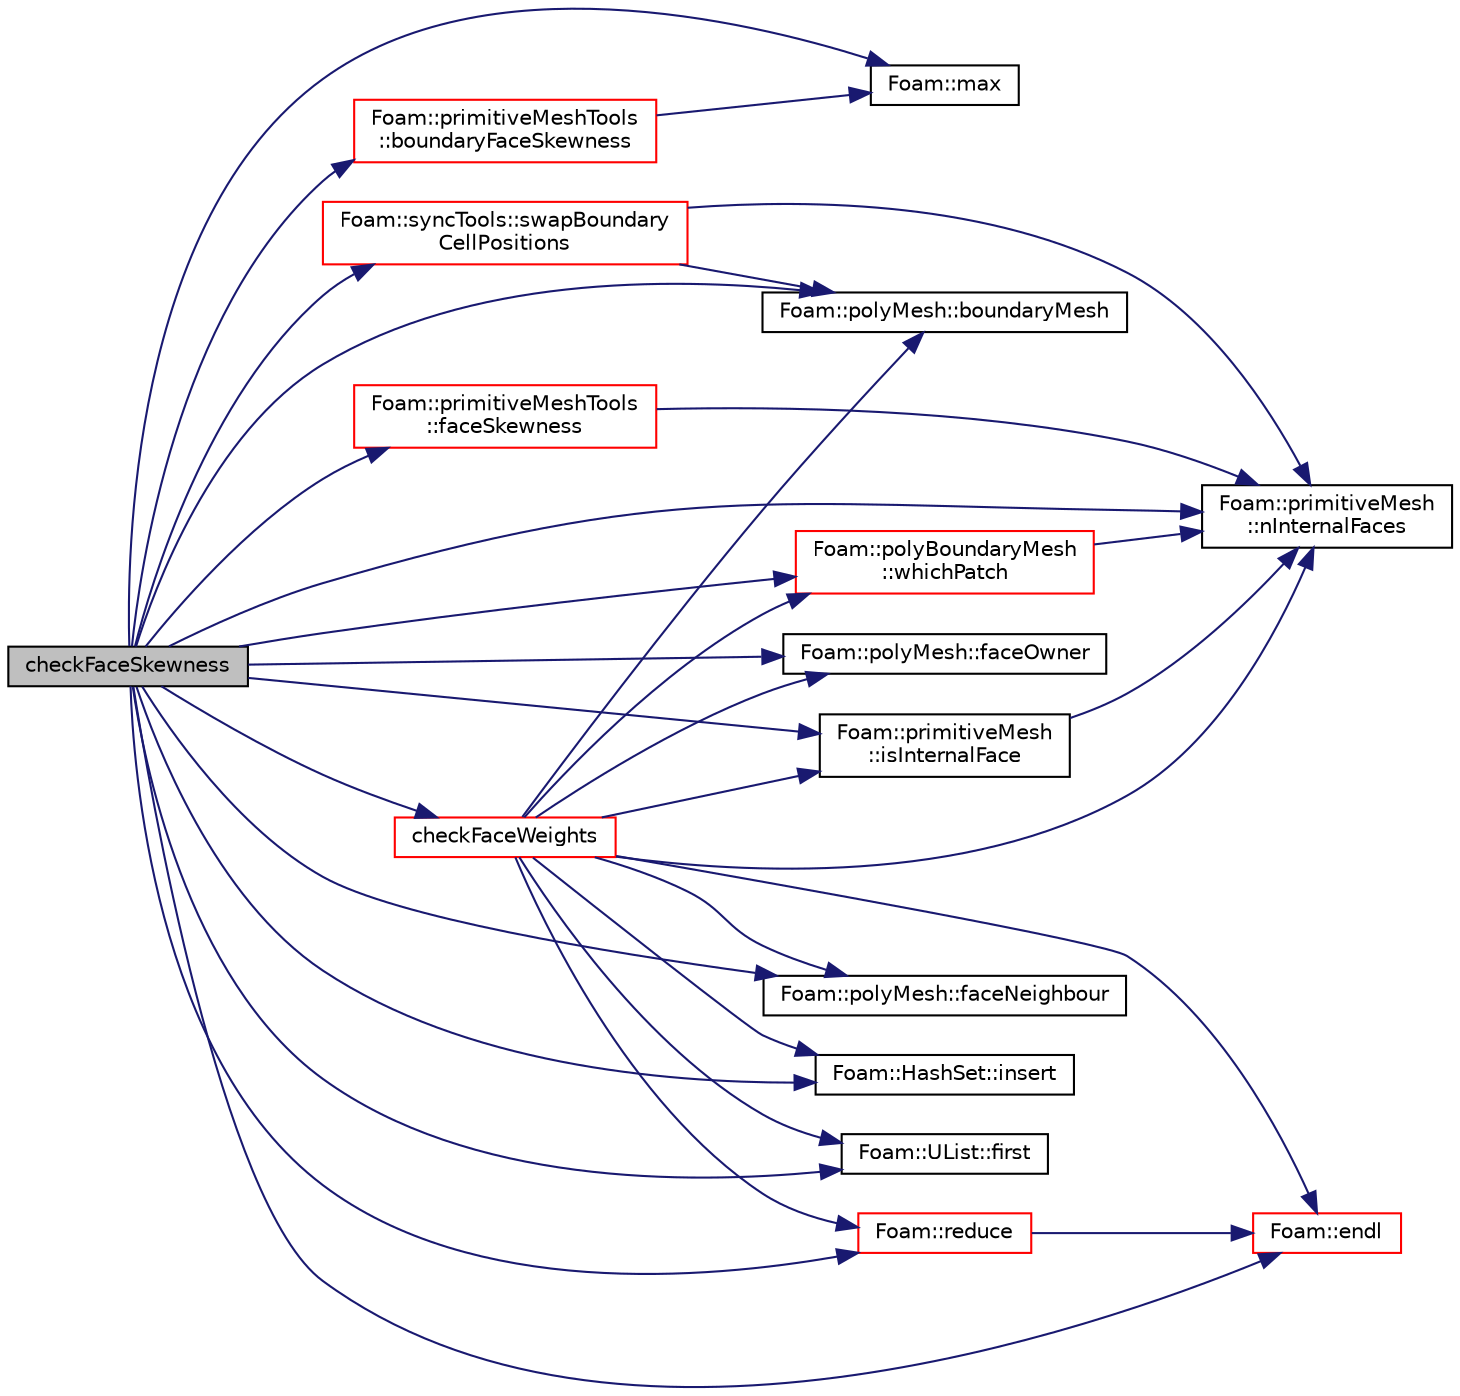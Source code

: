 digraph "checkFaceSkewness"
{
  bgcolor="transparent";
  edge [fontname="Helvetica",fontsize="10",labelfontname="Helvetica",labelfontsize="10"];
  node [fontname="Helvetica",fontsize="10",shape=record];
  rankdir="LR";
  Node2582 [label="checkFaceSkewness",height=0.2,width=0.4,color="black", fillcolor="grey75", style="filled", fontcolor="black"];
  Node2582 -> Node2583 [color="midnightblue",fontsize="10",style="solid",fontname="Helvetica"];
  Node2583 [label="Foam::primitiveMeshTools\l::boundaryFaceSkewness",height=0.2,width=0.4,color="red",URL="$a28689.html#a95f69f5b4d0db76a1aaddbe797fc4d91",tooltip="Skewness of single boundary face. "];
  Node2583 -> Node2588 [color="midnightblue",fontsize="10",style="solid",fontname="Helvetica"];
  Node2588 [label="Foam::max",height=0.2,width=0.4,color="black",URL="$a21851.html#ac993e906cf2774ae77e666bc24e81733"];
  Node2582 -> Node2633 [color="midnightblue",fontsize="10",style="solid",fontname="Helvetica"];
  Node2633 [label="Foam::polyMesh::boundaryMesh",height=0.2,width=0.4,color="black",URL="$a28565.html#a9f2b68c134340291eda6197f47f25484",tooltip="Return boundary mesh. "];
  Node2582 -> Node2634 [color="midnightblue",fontsize="10",style="solid",fontname="Helvetica"];
  Node2634 [label="checkFaceWeights",height=0.2,width=0.4,color="red",URL="$a22309.html#a6dbbfaac834107f888c95c13272d8d8a",tooltip="Interpolation weights (0.5 for regular mesh) "];
  Node2634 -> Node2635 [color="midnightblue",fontsize="10",style="solid",fontname="Helvetica"];
  Node2635 [label="Foam::polyMesh::faceOwner",height=0.2,width=0.4,color="black",URL="$a28565.html#a57752b49bfee23ca1944c3fb0493974f",tooltip="Return face owner. "];
  Node2634 -> Node2636 [color="midnightblue",fontsize="10",style="solid",fontname="Helvetica"];
  Node2636 [label="Foam::polyMesh::faceNeighbour",height=0.2,width=0.4,color="black",URL="$a28565.html#a9fb57b52c700ed61f09ada65412d13e3",tooltip="Return face neighbour. "];
  Node2634 -> Node2633 [color="midnightblue",fontsize="10",style="solid",fontname="Helvetica"];
  Node2634 -> Node2593 [color="midnightblue",fontsize="10",style="solid",fontname="Helvetica"];
  Node2593 [label="Foam::primitiveMesh\l::nInternalFaces",height=0.2,width=0.4,color="black",URL="$a28685.html#aa6c7965af1f30d16d9125deb981cbdb0"];
  Node2634 -> Node2603 [color="midnightblue",fontsize="10",style="solid",fontname="Helvetica"];
  Node2603 [label="Foam::primitiveMesh\l::isInternalFace",height=0.2,width=0.4,color="black",URL="$a28685.html#ae3e48ad9ec4c5132ec7d3d702ad17c9e",tooltip="Return true if given face label is internal to the mesh. "];
  Node2603 -> Node2593 [color="midnightblue",fontsize="10",style="solid",fontname="Helvetica"];
  Node2634 -> Node2647 [color="midnightblue",fontsize="10",style="solid",fontname="Helvetica"];
  Node2647 [label="Foam::endl",height=0.2,width=0.4,color="red",URL="$a21851.html#a2db8fe02a0d3909e9351bb4275b23ce4",tooltip="Add newline and flush stream. "];
  Node2634 -> Node2982 [color="midnightblue",fontsize="10",style="solid",fontname="Helvetica"];
  Node2982 [label="Foam::HashSet::insert",height=0.2,width=0.4,color="black",URL="$a26829.html#a49f0753d9652681fc3a81f59951a0ad7",tooltip="Insert a new entry. "];
  Node2634 -> Node2983 [color="midnightblue",fontsize="10",style="solid",fontname="Helvetica"];
  Node2983 [label="Foam::polyBoundaryMesh\l::whichPatch",height=0.2,width=0.4,color="red",URL="$a28557.html#aa2ff13fd90903c4f4cdfe81b48b2bb92",tooltip="Return patch index for a given face label. "];
  Node2983 -> Node2593 [color="midnightblue",fontsize="10",style="solid",fontname="Helvetica"];
  Node2634 -> Node2621 [color="midnightblue",fontsize="10",style="solid",fontname="Helvetica"];
  Node2621 [label="Foam::UList::first",height=0.2,width=0.4,color="black",URL="$a26837.html#a1c9828bc3de9502754d944c95a2ce0d9",tooltip="Return the first element of the list. "];
  Node2634 -> Node2716 [color="midnightblue",fontsize="10",style="solid",fontname="Helvetica"];
  Node2716 [label="Foam::reduce",height=0.2,width=0.4,color="red",URL="$a21851.html#a7ffd6af4acc2eb9ba72ee296b5ecda23"];
  Node2716 -> Node2647 [color="midnightblue",fontsize="10",style="solid",fontname="Helvetica"];
  Node2582 -> Node2647 [color="midnightblue",fontsize="10",style="solid",fontname="Helvetica"];
  Node2582 -> Node2636 [color="midnightblue",fontsize="10",style="solid",fontname="Helvetica"];
  Node2582 -> Node2635 [color="midnightblue",fontsize="10",style="solid",fontname="Helvetica"];
  Node2582 -> Node2595 [color="midnightblue",fontsize="10",style="solid",fontname="Helvetica"];
  Node2595 [label="Foam::primitiveMeshTools\l::faceSkewness",height=0.2,width=0.4,color="red",URL="$a28689.html#a3c5a5ea5f6eecbaf692582855583eff9",tooltip="Generate skewness field. "];
  Node2595 -> Node2593 [color="midnightblue",fontsize="10",style="solid",fontname="Helvetica"];
  Node2582 -> Node2621 [color="midnightblue",fontsize="10",style="solid",fontname="Helvetica"];
  Node2582 -> Node2982 [color="midnightblue",fontsize="10",style="solid",fontname="Helvetica"];
  Node2582 -> Node2603 [color="midnightblue",fontsize="10",style="solid",fontname="Helvetica"];
  Node2582 -> Node2588 [color="midnightblue",fontsize="10",style="solid",fontname="Helvetica"];
  Node2582 -> Node2593 [color="midnightblue",fontsize="10",style="solid",fontname="Helvetica"];
  Node2582 -> Node2716 [color="midnightblue",fontsize="10",style="solid",fontname="Helvetica"];
  Node2582 -> Node2750 [color="midnightblue",fontsize="10",style="solid",fontname="Helvetica"];
  Node2750 [label="Foam::syncTools::swapBoundary\lCellPositions",height=0.2,width=0.4,color="red",URL="$a28657.html#ae4912a4e02f0383f73363598c8cea12f",tooltip="Swap to obtain neighbour cell positions for all boundary faces. "];
  Node2750 -> Node2633 [color="midnightblue",fontsize="10",style="solid",fontname="Helvetica"];
  Node2750 -> Node2593 [color="midnightblue",fontsize="10",style="solid",fontname="Helvetica"];
  Node2582 -> Node2983 [color="midnightblue",fontsize="10",style="solid",fontname="Helvetica"];
}
